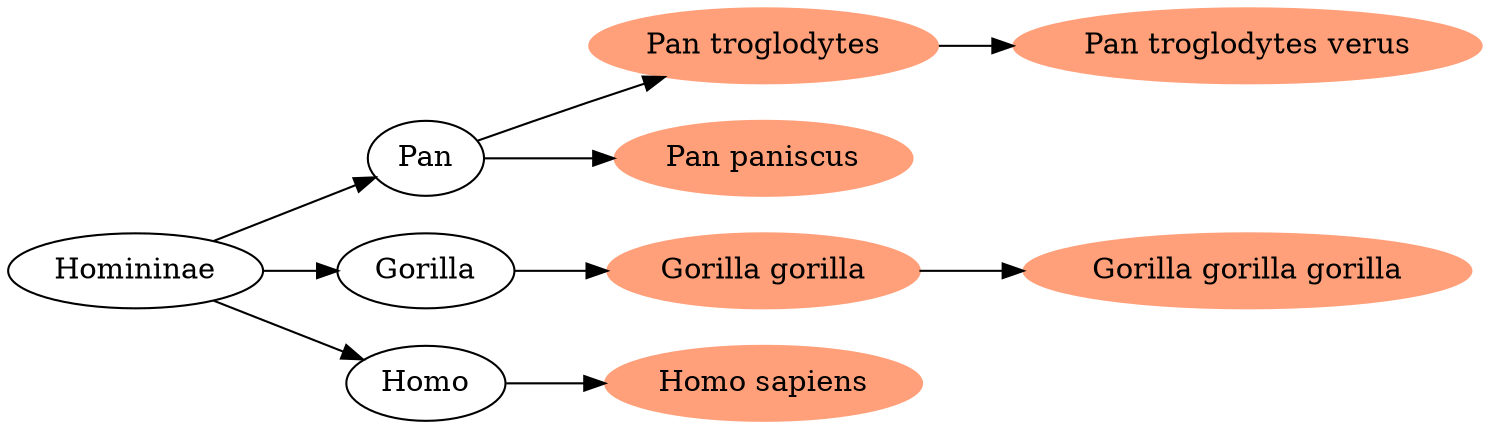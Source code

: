digraph g {
	rankdir=LR
	207598 [label="Homininae"]
	9596 [label="Pan"]
	207598 -> 9596
	9598 [color="lightsalmon",style=filled]
	9598 [label="Pan troglodytes"]
	9596 -> 9598
	37012 [color="lightsalmon",style=filled]
	37012 [label="Pan troglodytes verus"]
	9598 -> 37012
	9597 [color="lightsalmon",style=filled]
	9597 [label="Pan paniscus"]
	9596 -> 9597
	9592 [label="Gorilla"]
	207598 -> 9592
	9593 [color="lightsalmon",style=filled]
	9593 [label="Gorilla gorilla"]
	9592 -> 9593
	9595 [color="lightsalmon",style=filled]
	9595 [label="Gorilla gorilla gorilla"]
	9593 -> 9595
	9605 [label="Homo"]
	207598 -> 9605
	9606 [color="lightsalmon",style=filled]
	9606 [label="Homo sapiens"]
	9605 -> 9606
}
